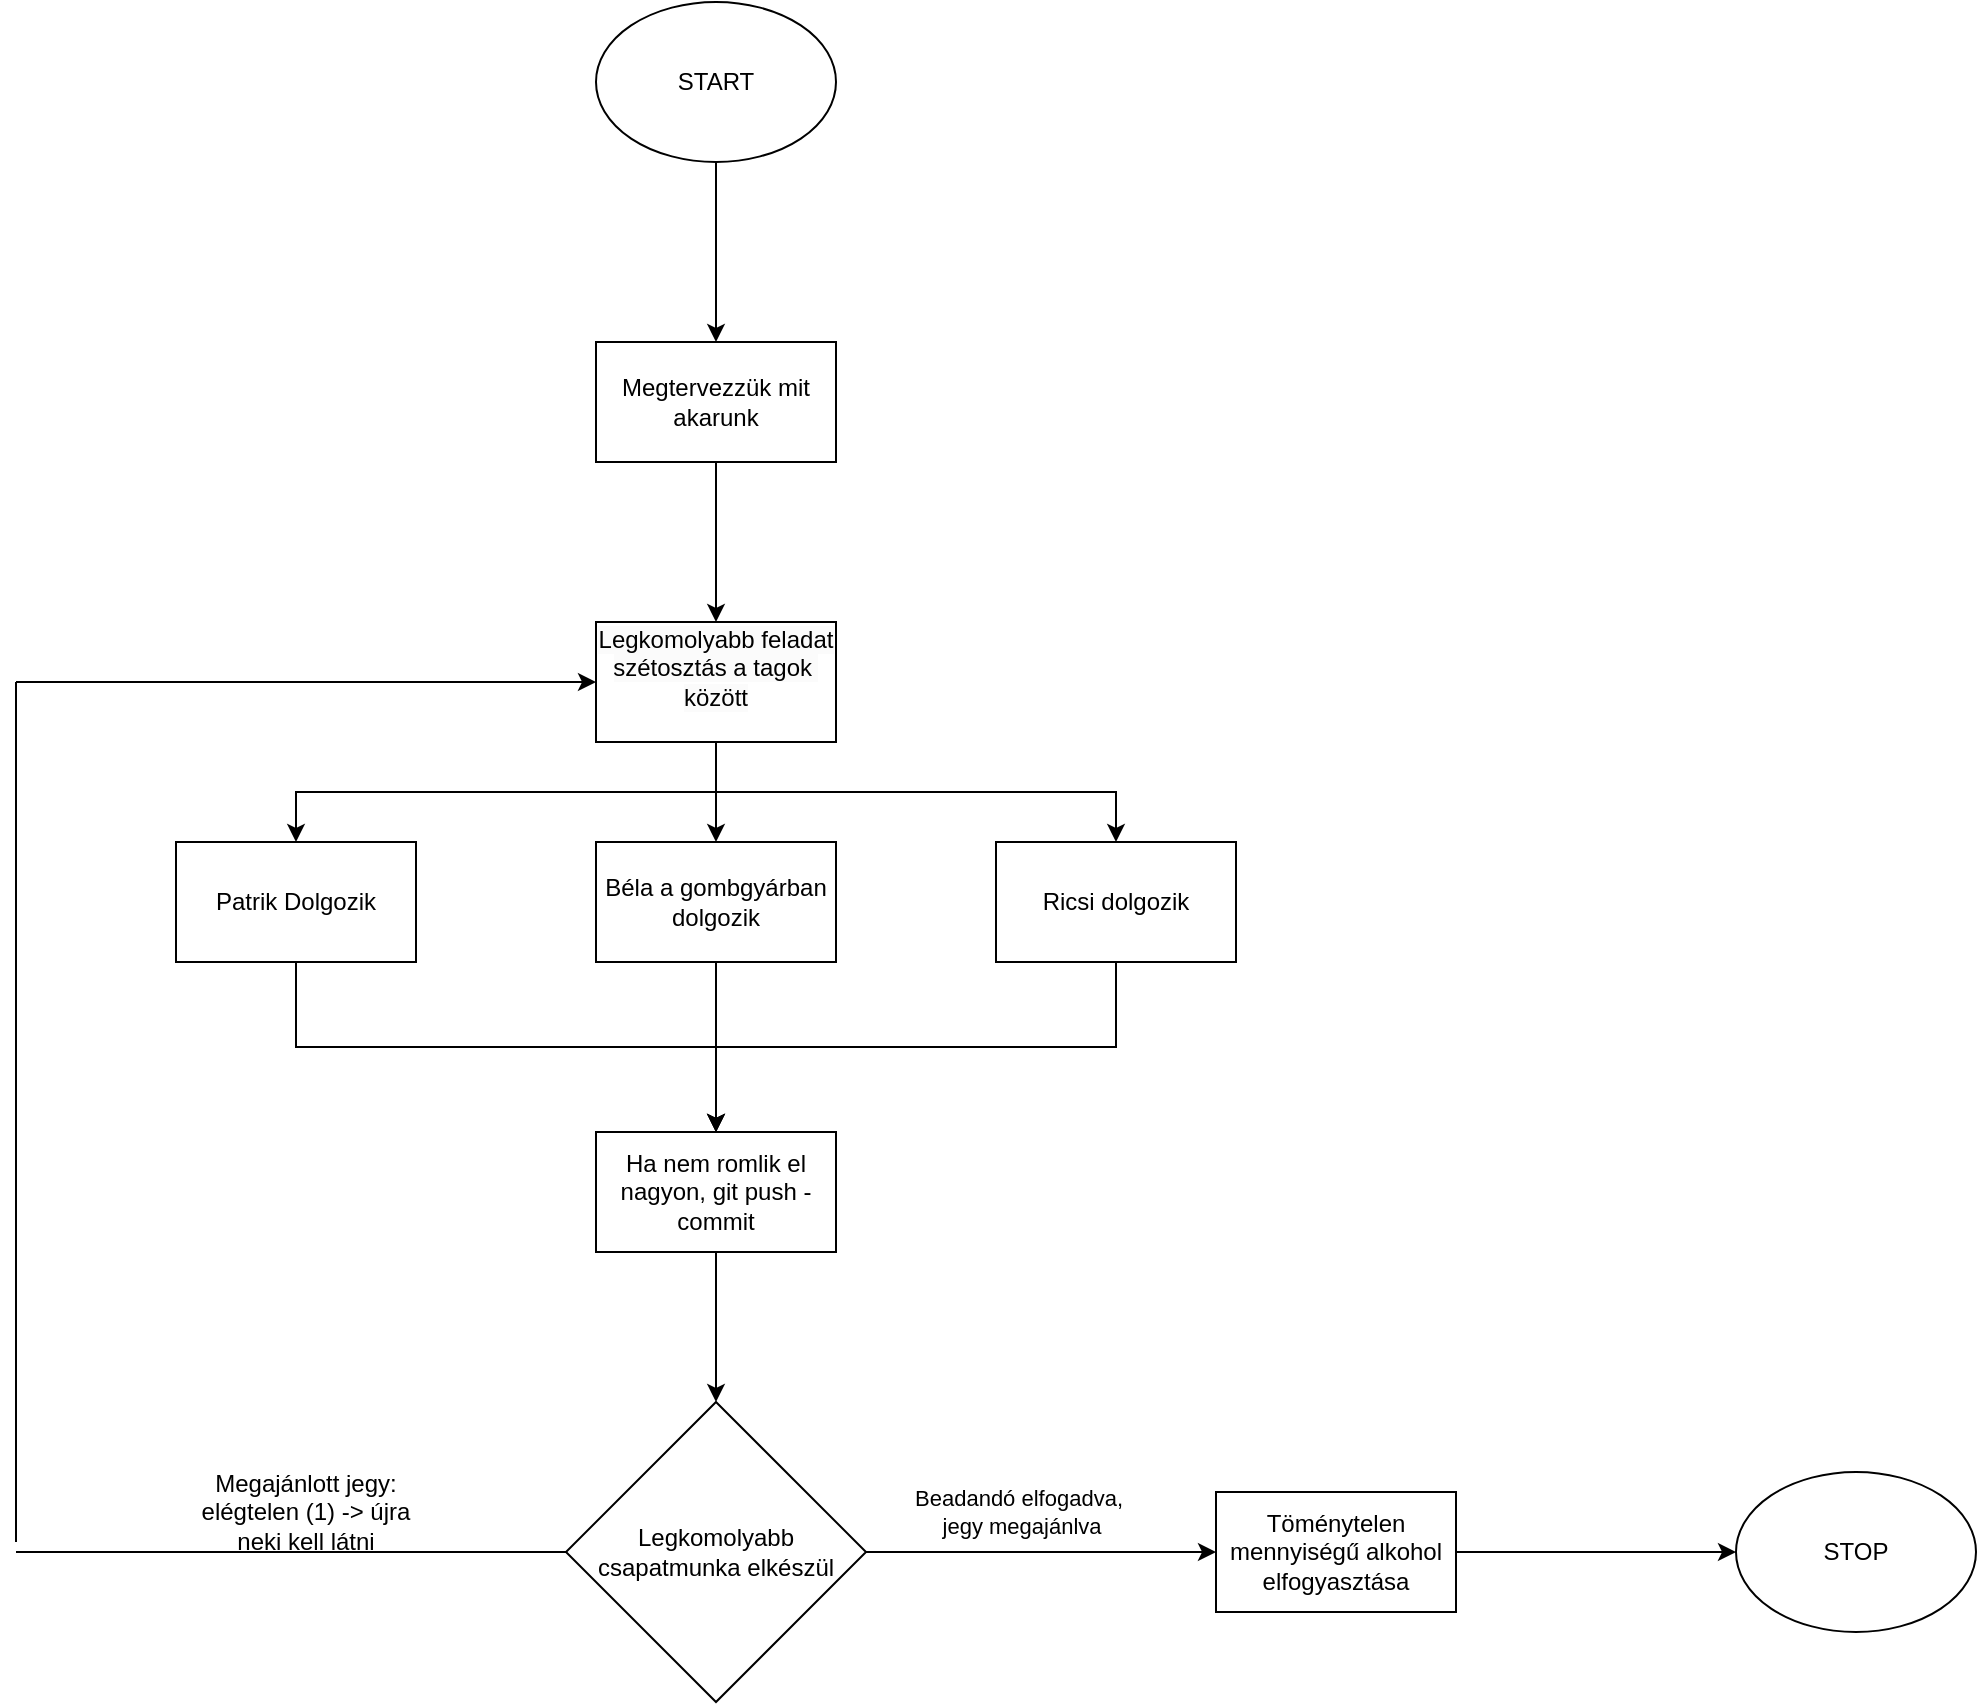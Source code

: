 <mxfile version="24.8.1">
  <diagram name="1 oldal" id="IpOGdkp6DI1w-2OEIYW_">
    <mxGraphModel dx="2338" dy="1347" grid="1" gridSize="10" guides="1" tooltips="1" connect="1" arrows="1" fold="1" page="1" pageScale="1" pageWidth="827" pageHeight="1169" math="0" shadow="0">
      <root>
        <mxCell id="0" />
        <mxCell id="1" parent="0" />
        <mxCell id="Z6FbQKNojgm3ZAxjpms_-3" value="" style="edgeStyle=orthogonalEdgeStyle;rounded=0;orthogonalLoop=1;jettySize=auto;html=1;" edge="1" parent="1" source="Z6FbQKNojgm3ZAxjpms_-1" target="Z6FbQKNojgm3ZAxjpms_-2">
          <mxGeometry relative="1" as="geometry" />
        </mxCell>
        <mxCell id="Z6FbQKNojgm3ZAxjpms_-1" value="START" style="ellipse;whiteSpace=wrap;html=1;" vertex="1" parent="1">
          <mxGeometry x="330" y="20" width="120" height="80" as="geometry" />
        </mxCell>
        <mxCell id="Z6FbQKNojgm3ZAxjpms_-5" value="" style="edgeStyle=orthogonalEdgeStyle;rounded=0;orthogonalLoop=1;jettySize=auto;html=1;" edge="1" parent="1" source="Z6FbQKNojgm3ZAxjpms_-2" target="Z6FbQKNojgm3ZAxjpms_-4">
          <mxGeometry relative="1" as="geometry" />
        </mxCell>
        <mxCell id="Z6FbQKNojgm3ZAxjpms_-2" value="Megtervezzük mit akarunk" style="whiteSpace=wrap;html=1;" vertex="1" parent="1">
          <mxGeometry x="330" y="190" width="120" height="60" as="geometry" />
        </mxCell>
        <mxCell id="Z6FbQKNojgm3ZAxjpms_-9" style="edgeStyle=orthogonalEdgeStyle;rounded=0;orthogonalLoop=1;jettySize=auto;html=1;exitX=0.5;exitY=1;exitDx=0;exitDy=0;entryX=0.5;entryY=0;entryDx=0;entryDy=0;" edge="1" parent="1" source="Z6FbQKNojgm3ZAxjpms_-4" target="Z6FbQKNojgm3ZAxjpms_-6">
          <mxGeometry relative="1" as="geometry" />
        </mxCell>
        <mxCell id="Z6FbQKNojgm3ZAxjpms_-11" style="edgeStyle=orthogonalEdgeStyle;rounded=0;orthogonalLoop=1;jettySize=auto;html=1;exitX=0.5;exitY=1;exitDx=0;exitDy=0;entryX=0.5;entryY=0;entryDx=0;entryDy=0;" edge="1" parent="1" source="Z6FbQKNojgm3ZAxjpms_-4" target="Z6FbQKNojgm3ZAxjpms_-7">
          <mxGeometry relative="1" as="geometry" />
        </mxCell>
        <mxCell id="Z6FbQKNojgm3ZAxjpms_-12" style="edgeStyle=orthogonalEdgeStyle;rounded=0;orthogonalLoop=1;jettySize=auto;html=1;exitX=0.5;exitY=1;exitDx=0;exitDy=0;entryX=0.5;entryY=0;entryDx=0;entryDy=0;" edge="1" parent="1" source="Z6FbQKNojgm3ZAxjpms_-4" target="Z6FbQKNojgm3ZAxjpms_-8">
          <mxGeometry relative="1" as="geometry" />
        </mxCell>
        <mxCell id="Z6FbQKNojgm3ZAxjpms_-4" value="&#xa;&lt;span style=&quot;color: rgb(0, 0, 0); font-family: Helvetica; font-size: 12px; font-style: normal; font-variant-ligatures: normal; font-variant-caps: normal; font-weight: 400; letter-spacing: normal; orphans: 2; text-align: center; text-indent: 0px; text-transform: none; widows: 2; word-spacing: 0px; -webkit-text-stroke-width: 0px; white-space: normal; background-color: rgb(251, 251, 251); text-decoration-thickness: initial; text-decoration-style: initial; text-decoration-color: initial; display: inline !important; float: none;&quot;&gt;Legkomolyabb feladat&lt;/span&gt;&lt;br style=&quot;forced-color-adjust: none; color: rgb(0, 0, 0); font-family: Helvetica; font-size: 12px; font-style: normal; font-variant-ligatures: normal; font-variant-caps: normal; font-weight: 400; letter-spacing: normal; orphans: 2; text-align: center; text-indent: 0px; text-transform: none; widows: 2; word-spacing: 0px; -webkit-text-stroke-width: 0px; white-space: normal; background-color: rgb(251, 251, 251); text-decoration-thickness: initial; text-decoration-style: initial; text-decoration-color: initial;&quot;&gt;&lt;span style=&quot;color: rgb(0, 0, 0); font-family: Helvetica; font-size: 12px; font-style: normal; font-variant-ligatures: normal; font-variant-caps: normal; font-weight: 400; letter-spacing: normal; orphans: 2; text-align: center; text-indent: 0px; text-transform: none; widows: 2; word-spacing: 0px; -webkit-text-stroke-width: 0px; white-space: normal; background-color: rgb(251, 251, 251); text-decoration-thickness: initial; text-decoration-style: initial; text-decoration-color: initial; display: inline !important; float: none;&quot;&gt;szétosztás a tagok&amp;nbsp;&lt;/span&gt;&lt;br style=&quot;forced-color-adjust: none; color: rgb(0, 0, 0); font-family: Helvetica; font-size: 12px; font-style: normal; font-variant-ligatures: normal; font-variant-caps: normal; font-weight: 400; letter-spacing: normal; orphans: 2; text-align: center; text-indent: 0px; text-transform: none; widows: 2; word-spacing: 0px; -webkit-text-stroke-width: 0px; white-space: normal; background-color: rgb(251, 251, 251); text-decoration-thickness: initial; text-decoration-style: initial; text-decoration-color: initial;&quot;&gt;&lt;span style=&quot;color: rgb(0, 0, 0); font-family: Helvetica; font-size: 12px; font-style: normal; font-variant-ligatures: normal; font-variant-caps: normal; font-weight: 400; letter-spacing: normal; orphans: 2; text-align: center; text-indent: 0px; text-transform: none; widows: 2; word-spacing: 0px; -webkit-text-stroke-width: 0px; white-space: normal; background-color: rgb(251, 251, 251); text-decoration-thickness: initial; text-decoration-style: initial; text-decoration-color: initial; display: inline !important; float: none;&quot;&gt;között&lt;/span&gt;&#xa;&#xa;" style="whiteSpace=wrap;html=1;" vertex="1" parent="1">
          <mxGeometry x="330" y="330" width="120" height="60" as="geometry" />
        </mxCell>
        <mxCell id="Z6FbQKNojgm3ZAxjpms_-14" style="edgeStyle=orthogonalEdgeStyle;rounded=0;orthogonalLoop=1;jettySize=auto;html=1;exitX=0.5;exitY=1;exitDx=0;exitDy=0;entryX=0.5;entryY=0;entryDx=0;entryDy=0;" edge="1" parent="1" source="Z6FbQKNojgm3ZAxjpms_-6" target="Z6FbQKNojgm3ZAxjpms_-13">
          <mxGeometry relative="1" as="geometry" />
        </mxCell>
        <mxCell id="Z6FbQKNojgm3ZAxjpms_-6" value="Patrik Dolgozik" style="rounded=0;whiteSpace=wrap;html=1;" vertex="1" parent="1">
          <mxGeometry x="120" y="440" width="120" height="60" as="geometry" />
        </mxCell>
        <mxCell id="Z6FbQKNojgm3ZAxjpms_-16" style="edgeStyle=orthogonalEdgeStyle;rounded=0;orthogonalLoop=1;jettySize=auto;html=1;exitX=0.5;exitY=1;exitDx=0;exitDy=0;entryX=0.5;entryY=0;entryDx=0;entryDy=0;" edge="1" parent="1" source="Z6FbQKNojgm3ZAxjpms_-7" target="Z6FbQKNojgm3ZAxjpms_-13">
          <mxGeometry relative="1" as="geometry" />
        </mxCell>
        <mxCell id="Z6FbQKNojgm3ZAxjpms_-7" value="Béla a gombgyárban dolgozik" style="rounded=0;whiteSpace=wrap;html=1;" vertex="1" parent="1">
          <mxGeometry x="330" y="440" width="120" height="60" as="geometry" />
        </mxCell>
        <mxCell id="Z6FbQKNojgm3ZAxjpms_-17" style="edgeStyle=orthogonalEdgeStyle;rounded=0;orthogonalLoop=1;jettySize=auto;html=1;exitX=0.5;exitY=1;exitDx=0;exitDy=0;entryX=0.5;entryY=0;entryDx=0;entryDy=0;" edge="1" parent="1" source="Z6FbQKNojgm3ZAxjpms_-8" target="Z6FbQKNojgm3ZAxjpms_-13">
          <mxGeometry relative="1" as="geometry" />
        </mxCell>
        <mxCell id="Z6FbQKNojgm3ZAxjpms_-8" value="Ricsi dolgozik" style="rounded=0;whiteSpace=wrap;html=1;" vertex="1" parent="1">
          <mxGeometry x="530" y="440" width="120" height="60" as="geometry" />
        </mxCell>
        <mxCell id="Z6FbQKNojgm3ZAxjpms_-19" style="edgeStyle=orthogonalEdgeStyle;rounded=0;orthogonalLoop=1;jettySize=auto;html=1;exitX=0.5;exitY=1;exitDx=0;exitDy=0;entryX=0.5;entryY=0;entryDx=0;entryDy=0;" edge="1" parent="1" source="Z6FbQKNojgm3ZAxjpms_-13" target="Z6FbQKNojgm3ZAxjpms_-18">
          <mxGeometry relative="1" as="geometry" />
        </mxCell>
        <mxCell id="Z6FbQKNojgm3ZAxjpms_-13" value="Ha nem romlik el nagyon, git push - commit" style="rounded=0;whiteSpace=wrap;html=1;" vertex="1" parent="1">
          <mxGeometry x="330" y="585" width="120" height="60" as="geometry" />
        </mxCell>
        <mxCell id="Z6FbQKNojgm3ZAxjpms_-31" style="edgeStyle=orthogonalEdgeStyle;rounded=0;orthogonalLoop=1;jettySize=auto;html=1;exitX=1;exitY=0.5;exitDx=0;exitDy=0;entryX=0;entryY=0.5;entryDx=0;entryDy=0;" edge="1" parent="1" source="Z6FbQKNojgm3ZAxjpms_-18" target="Z6FbQKNojgm3ZAxjpms_-30">
          <mxGeometry relative="1" as="geometry" />
        </mxCell>
        <mxCell id="Z6FbQKNojgm3ZAxjpms_-32" value="Beadandó elfogadva,&lt;br&gt;&amp;nbsp;jegy megajánlva" style="edgeLabel;html=1;align=center;verticalAlign=middle;resizable=0;points=[];" vertex="1" connectable="0" parent="Z6FbQKNojgm3ZAxjpms_-31">
          <mxGeometry x="-0.242" y="-1" relative="1" as="geometry">
            <mxPoint x="9" y="-21" as="offset" />
          </mxGeometry>
        </mxCell>
        <mxCell id="Z6FbQKNojgm3ZAxjpms_-18" value="Legkomolyabb csapatmunka elkészül" style="rhombus;whiteSpace=wrap;html=1;" vertex="1" parent="1">
          <mxGeometry x="315" y="720" width="150" height="150" as="geometry" />
        </mxCell>
        <mxCell id="Z6FbQKNojgm3ZAxjpms_-21" value="" style="endArrow=classic;html=1;rounded=0;entryX=0;entryY=0.5;entryDx=0;entryDy=0;" edge="1" parent="1" target="Z6FbQKNojgm3ZAxjpms_-4">
          <mxGeometry width="50" height="50" relative="1" as="geometry">
            <mxPoint x="40" y="360" as="sourcePoint" />
            <mxPoint x="90" y="350" as="targetPoint" />
          </mxGeometry>
        </mxCell>
        <mxCell id="Z6FbQKNojgm3ZAxjpms_-22" value="" style="endArrow=none;html=1;rounded=0;entryX=0;entryY=0.5;entryDx=0;entryDy=0;" edge="1" parent="1" target="Z6FbQKNojgm3ZAxjpms_-18">
          <mxGeometry width="50" height="50" relative="1" as="geometry">
            <mxPoint x="40" y="795" as="sourcePoint" />
            <mxPoint x="440" y="660" as="targetPoint" />
          </mxGeometry>
        </mxCell>
        <mxCell id="Z6FbQKNojgm3ZAxjpms_-23" value="" style="endArrow=none;html=1;rounded=0;" edge="1" parent="1">
          <mxGeometry width="50" height="50" relative="1" as="geometry">
            <mxPoint x="40" y="790" as="sourcePoint" />
            <mxPoint x="40" y="360" as="targetPoint" />
          </mxGeometry>
        </mxCell>
        <mxCell id="Z6FbQKNojgm3ZAxjpms_-25" value="Megajánlott jegy: elégtelen (1) -&amp;gt; újra neki kell látni" style="text;html=1;align=center;verticalAlign=middle;whiteSpace=wrap;rounded=0;" vertex="1" parent="1">
          <mxGeometry x="120" y="760" width="130" height="30" as="geometry" />
        </mxCell>
        <mxCell id="Z6FbQKNojgm3ZAxjpms_-27" value="STOP" style="ellipse;whiteSpace=wrap;html=1;" vertex="1" parent="1">
          <mxGeometry x="900" y="755" width="120" height="80" as="geometry" />
        </mxCell>
        <mxCell id="Z6FbQKNojgm3ZAxjpms_-33" style="edgeStyle=orthogonalEdgeStyle;rounded=0;orthogonalLoop=1;jettySize=auto;html=1;exitX=1;exitY=0.5;exitDx=0;exitDy=0;entryX=0;entryY=0.5;entryDx=0;entryDy=0;" edge="1" parent="1" source="Z6FbQKNojgm3ZAxjpms_-30" target="Z6FbQKNojgm3ZAxjpms_-27">
          <mxGeometry relative="1" as="geometry" />
        </mxCell>
        <mxCell id="Z6FbQKNojgm3ZAxjpms_-30" value="Töménytelen mennyiségű alkohol elfogyasztása" style="rounded=0;whiteSpace=wrap;html=1;" vertex="1" parent="1">
          <mxGeometry x="640" y="765" width="120" height="60" as="geometry" />
        </mxCell>
      </root>
    </mxGraphModel>
  </diagram>
</mxfile>
